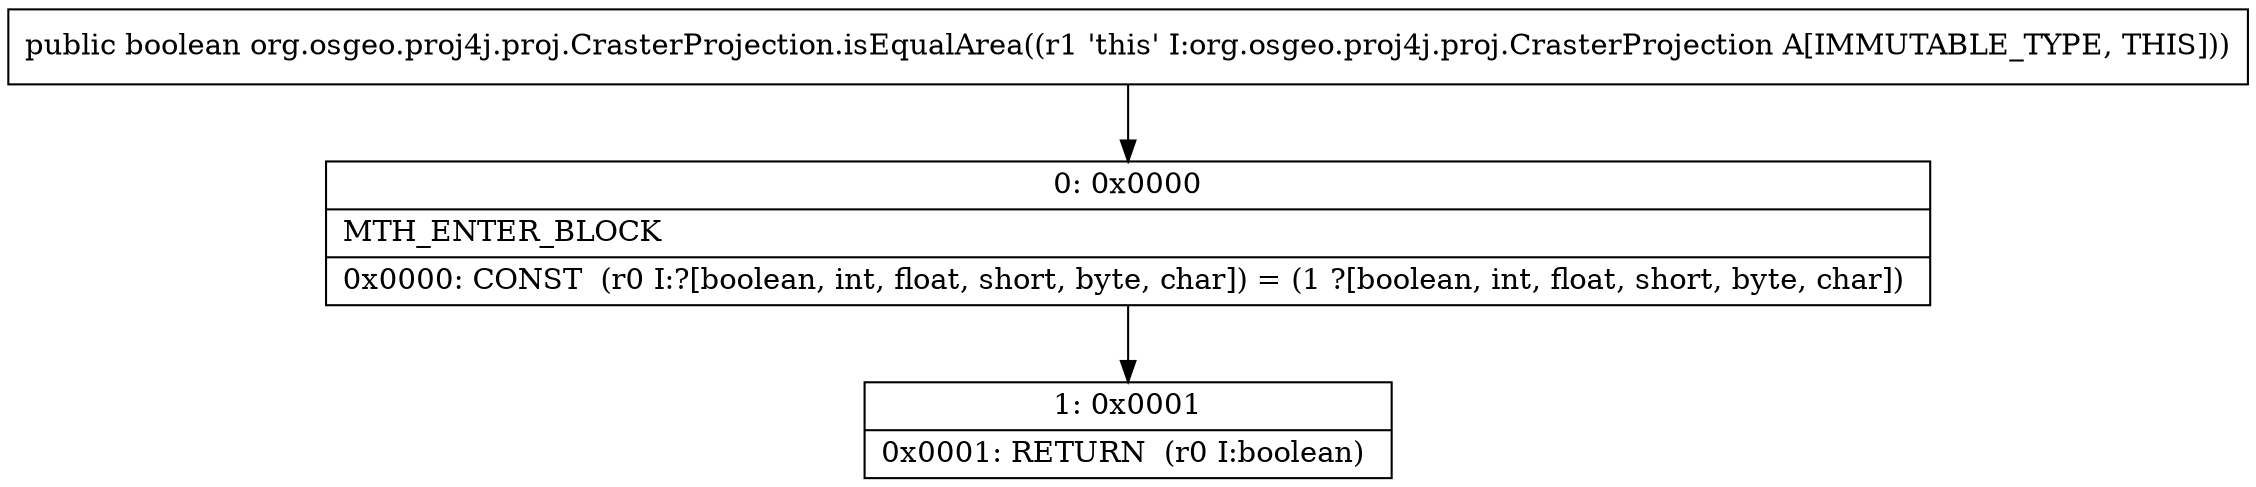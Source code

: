 digraph "CFG fororg.osgeo.proj4j.proj.CrasterProjection.isEqualArea()Z" {
Node_0 [shape=record,label="{0\:\ 0x0000|MTH_ENTER_BLOCK\l|0x0000: CONST  (r0 I:?[boolean, int, float, short, byte, char]) = (1 ?[boolean, int, float, short, byte, char]) \l}"];
Node_1 [shape=record,label="{1\:\ 0x0001|0x0001: RETURN  (r0 I:boolean) \l}"];
MethodNode[shape=record,label="{public boolean org.osgeo.proj4j.proj.CrasterProjection.isEqualArea((r1 'this' I:org.osgeo.proj4j.proj.CrasterProjection A[IMMUTABLE_TYPE, THIS])) }"];
MethodNode -> Node_0;
Node_0 -> Node_1;
}

